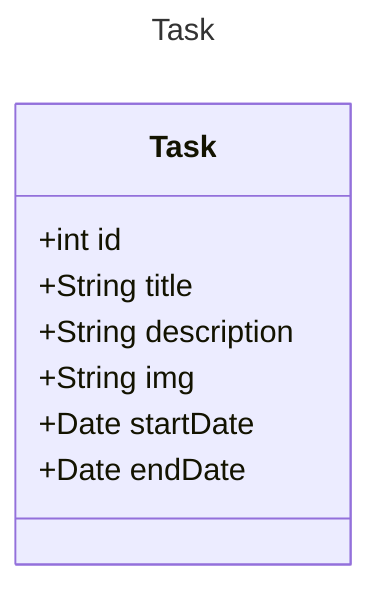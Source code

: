 ---
title: Task
---
classDiagram
    class Task
    Task : +int id
    Task : +String title
    Task : +String description
    Task : +String img
    Task : +Date   startDate
    Task : +Date   endDate